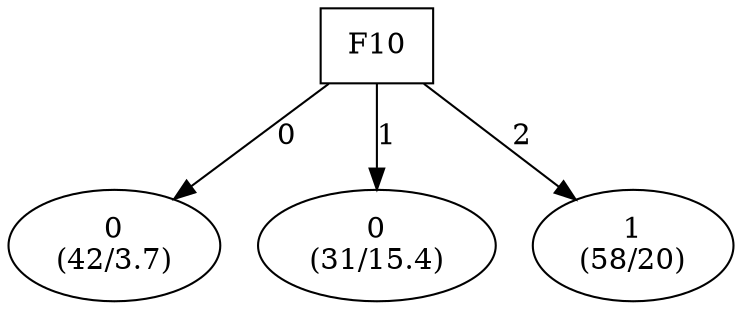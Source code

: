 digraph YaDT {
n0 [ shape=box, label="F10\n"]
n0 -> n1 [label="0"]
n1 [ shape=ellipse, label="0\n(42/3.7)"]
n0 -> n2 [label="1"]
n2 [ shape=ellipse, label="0\n(31/15.4)"]
n0 -> n3 [label="2"]
n3 [ shape=ellipse, label="1\n(58/20)"]
}
